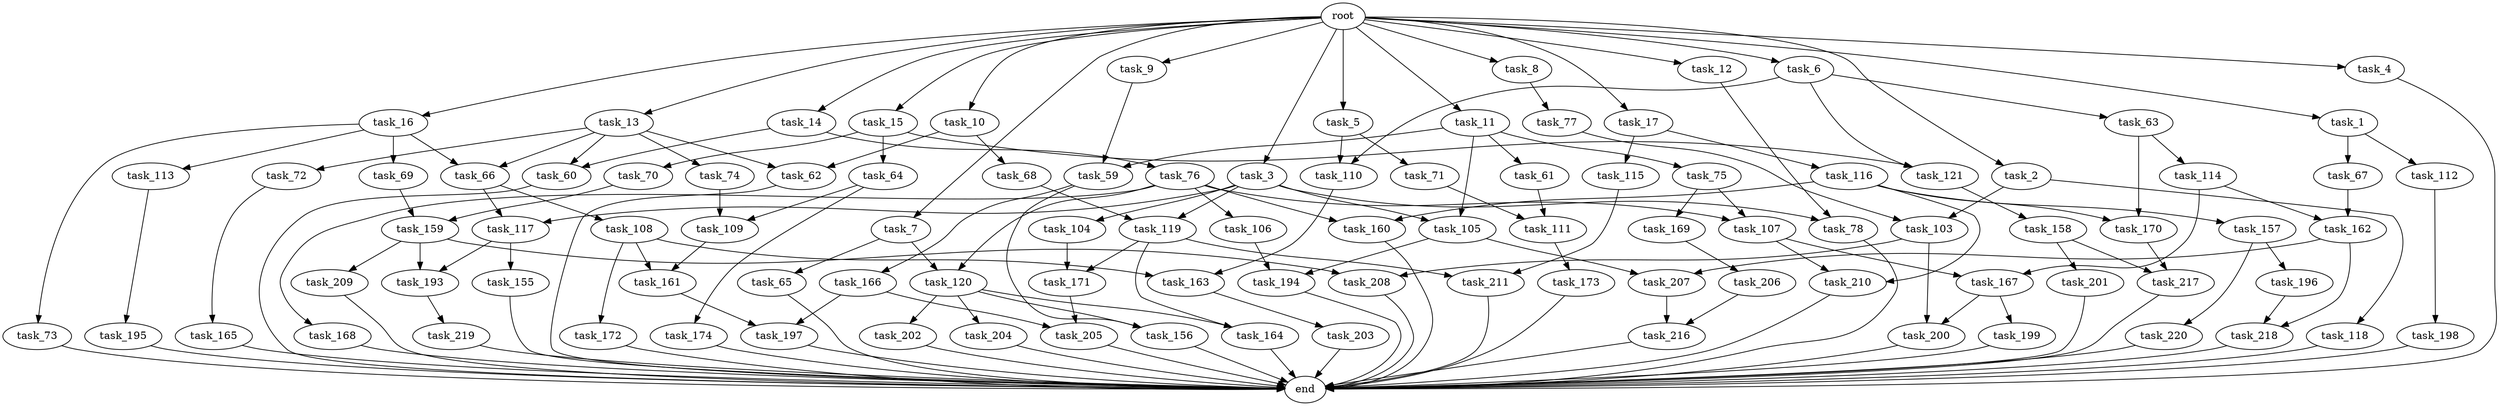 digraph G {
  task_207 [size="1116691496.960000"];
  task_16 [size="1.024000"];
  task_168 [size="420906795.008000"];
  task_155 [size="34359738.368000"];
  task_158 [size="420906795.008000"];
  task_12 [size="1.024000"];
  task_172 [size="77309411.328000"];
  task_119 [size="764504178.688000"];
  task_13 [size="1.024000"];
  task_11 [size="1.024000"];
  task_166 [size="309237645.312000"];
  task_68 [size="34359738.368000"];
  task_111 [size="627065225.216000"];
  task_117 [size="1245540515.840000"];
  task_162 [size="171798691.840000"];
  task_62 [size="171798691.840000"];
  task_219 [size="309237645.312000"];
  task_8 [size="1.024000"];
  task_1 [size="1.024000"];
  task_108 [size="695784701.952000"];
  task_156 [size="1005022347.264000"];
  task_218 [size="558345748.480000"];
  task_6 [size="1.024000"];
  task_72 [size="137438953.472000"];
  task_200 [size="1005022347.264000"];
  task_5 [size="1.024000"];
  task_63 [size="34359738.368000"];
  task_217 [size="687194767.360000"];
  root [size="0.000000"];
  task_202 [size="695784701.952000"];
  task_216 [size="455266533.376000"];
  task_104 [size="549755813.888000"];
  task_7 [size="1.024000"];
  task_74 [size="137438953.472000"];
  task_118 [size="309237645.312000"];
  task_220 [size="695784701.952000"];
  task_106 [size="420906795.008000"];
  task_157 [size="858993459.200000"];
  task_198 [size="695784701.952000"];
  task_113 [size="420906795.008000"];
  task_203 [size="137438953.472000"];
  task_115 [size="858993459.200000"];
  task_77 [size="420906795.008000"];
  task_210 [size="893353197.568000"];
  task_165 [size="309237645.312000"];
  task_209 [size="549755813.888000"];
  task_174 [size="214748364.800000"];
  task_110 [size="68719476.736000"];
  task_66 [size="558345748.480000"];
  task_4 [size="1.024000"];
  task_103 [size="343597383.680000"];
  task_173 [size="420906795.008000"];
  task_159 [size="730144440.320000"];
  task_112 [size="34359738.368000"];
  task_199 [size="309237645.312000"];
  task_65 [size="695784701.952000"];
  task_73 [size="420906795.008000"];
  task_59 [size="214748364.800000"];
  task_76 [size="309237645.312000"];
  task_167 [size="171798691.840000"];
  task_61 [size="137438953.472000"];
  task_107 [size="1279900254.208000"];
  task_208 [size="1245540515.840000"];
  task_114 [size="858993459.200000"];
  task_10 [size="1.024000"];
  task_14 [size="1.024000"];
  task_163 [size="214748364.800000"];
  task_69 [size="420906795.008000"];
  task_75 [size="137438953.472000"];
  task_64 [size="858993459.200000"];
  task_121 [size="893353197.568000"];
  task_15 [size="1.024000"];
  task_169 [size="858993459.200000"];
  end [size="0.000000"];
  task_164 [size="1116691496.960000"];
  task_211 [size="635655159.808000"];
  task_196 [size="695784701.952000"];
  task_70 [size="858993459.200000"];
  task_160 [size="1279900254.208000"];
  task_193 [size="584115552.256000"];
  task_78 [size="687194767.360000"];
  task_3 [size="1.024000"];
  task_170 [size="1717986918.400000"];
  task_71 [size="34359738.368000"];
  task_197 [size="730144440.320000"];
  task_105 [size="687194767.360000"];
  task_201 [size="137438953.472000"];
  task_194 [size="1005022347.264000"];
  task_109 [size="352187318.272000"];
  task_60 [size="446676598.784000"];
  task_9 [size="1.024000"];
  task_120 [size="1116691496.960000"];
  task_2 [size="1.024000"];
  task_67 [size="34359738.368000"];
  task_161 [size="773094113.280000"];
  task_17 [size="1.024000"];
  task_204 [size="695784701.952000"];
  task_195 [size="309237645.312000"];
  task_205 [size="1168231104.512000"];
  task_116 [size="858993459.200000"];
  task_171 [size="498216206.336000"];
  task_206 [size="77309411.328000"];

  task_207 -> task_216 [size="33554432.000000"];
  task_16 -> task_113 [size="411041792.000000"];
  task_16 -> task_66 [size="411041792.000000"];
  task_16 -> task_73 [size="411041792.000000"];
  task_16 -> task_69 [size="411041792.000000"];
  task_168 -> end [size="1.000000"];
  task_155 -> end [size="1.000000"];
  task_158 -> task_217 [size="134217728.000000"];
  task_158 -> task_201 [size="134217728.000000"];
  task_12 -> task_78 [size="134217728.000000"];
  task_172 -> end [size="1.000000"];
  task_119 -> task_164 [size="411041792.000000"];
  task_119 -> task_211 [size="411041792.000000"];
  task_119 -> task_171 [size="411041792.000000"];
  task_13 -> task_66 [size="134217728.000000"];
  task_13 -> task_74 [size="134217728.000000"];
  task_13 -> task_72 [size="134217728.000000"];
  task_13 -> task_60 [size="134217728.000000"];
  task_13 -> task_62 [size="134217728.000000"];
  task_11 -> task_61 [size="134217728.000000"];
  task_11 -> task_75 [size="134217728.000000"];
  task_11 -> task_59 [size="134217728.000000"];
  task_11 -> task_105 [size="134217728.000000"];
  task_166 -> task_205 [size="301989888.000000"];
  task_166 -> task_197 [size="301989888.000000"];
  task_68 -> task_119 [size="209715200.000000"];
  task_111 -> task_173 [size="411041792.000000"];
  task_117 -> task_193 [size="33554432.000000"];
  task_117 -> task_155 [size="33554432.000000"];
  task_162 -> task_207 [size="411041792.000000"];
  task_162 -> task_218 [size="411041792.000000"];
  task_62 -> end [size="1.000000"];
  task_219 -> end [size="1.000000"];
  task_8 -> task_77 [size="411041792.000000"];
  task_1 -> task_67 [size="33554432.000000"];
  task_1 -> task_112 [size="33554432.000000"];
  task_108 -> task_163 [size="75497472.000000"];
  task_108 -> task_161 [size="75497472.000000"];
  task_108 -> task_172 [size="75497472.000000"];
  task_156 -> end [size="1.000000"];
  task_218 -> end [size="1.000000"];
  task_6 -> task_63 [size="33554432.000000"];
  task_6 -> task_110 [size="33554432.000000"];
  task_6 -> task_121 [size="33554432.000000"];
  task_72 -> task_165 [size="301989888.000000"];
  task_200 -> end [size="1.000000"];
  task_5 -> task_71 [size="33554432.000000"];
  task_5 -> task_110 [size="33554432.000000"];
  task_63 -> task_114 [size="838860800.000000"];
  task_63 -> task_170 [size="838860800.000000"];
  task_217 -> end [size="1.000000"];
  root -> task_2 [size="1.000000"];
  root -> task_7 [size="1.000000"];
  root -> task_5 [size="1.000000"];
  root -> task_11 [size="1.000000"];
  root -> task_10 [size="1.000000"];
  root -> task_16 [size="1.000000"];
  root -> task_4 [size="1.000000"];
  root -> task_17 [size="1.000000"];
  root -> task_3 [size="1.000000"];
  root -> task_13 [size="1.000000"];
  root -> task_9 [size="1.000000"];
  root -> task_6 [size="1.000000"];
  root -> task_14 [size="1.000000"];
  root -> task_8 [size="1.000000"];
  root -> task_12 [size="1.000000"];
  root -> task_15 [size="1.000000"];
  root -> task_1 [size="1.000000"];
  task_202 -> end [size="1.000000"];
  task_216 -> end [size="1.000000"];
  task_104 -> task_171 [size="75497472.000000"];
  task_7 -> task_120 [size="679477248.000000"];
  task_7 -> task_65 [size="679477248.000000"];
  task_74 -> task_109 [size="134217728.000000"];
  task_118 -> end [size="1.000000"];
  task_220 -> end [size="1.000000"];
  task_106 -> task_194 [size="301989888.000000"];
  task_157 -> task_220 [size="679477248.000000"];
  task_157 -> task_196 [size="679477248.000000"];
  task_198 -> end [size="1.000000"];
  task_113 -> task_195 [size="301989888.000000"];
  task_203 -> end [size="1.000000"];
  task_115 -> task_211 [size="209715200.000000"];
  task_77 -> task_103 [size="33554432.000000"];
  task_210 -> end [size="1.000000"];
  task_165 -> end [size="1.000000"];
  task_209 -> end [size="1.000000"];
  task_174 -> end [size="1.000000"];
  task_110 -> task_163 [size="134217728.000000"];
  task_66 -> task_108 [size="679477248.000000"];
  task_66 -> task_117 [size="679477248.000000"];
  task_4 -> end [size="1.000000"];
  task_103 -> task_208 [size="679477248.000000"];
  task_103 -> task_200 [size="679477248.000000"];
  task_173 -> end [size="1.000000"];
  task_159 -> task_209 [size="536870912.000000"];
  task_159 -> task_193 [size="536870912.000000"];
  task_159 -> task_208 [size="536870912.000000"];
  task_112 -> task_198 [size="679477248.000000"];
  task_199 -> end [size="1.000000"];
  task_65 -> end [size="1.000000"];
  task_73 -> end [size="1.000000"];
  task_59 -> task_166 [size="301989888.000000"];
  task_59 -> task_156 [size="301989888.000000"];
  task_76 -> task_107 [size="411041792.000000"];
  task_76 -> task_120 [size="411041792.000000"];
  task_76 -> task_168 [size="411041792.000000"];
  task_76 -> task_106 [size="411041792.000000"];
  task_76 -> task_160 [size="411041792.000000"];
  task_167 -> task_200 [size="301989888.000000"];
  task_167 -> task_199 [size="301989888.000000"];
  task_61 -> task_111 [size="75497472.000000"];
  task_107 -> task_210 [size="33554432.000000"];
  task_107 -> task_167 [size="33554432.000000"];
  task_208 -> end [size="1.000000"];
  task_114 -> task_162 [size="134217728.000000"];
  task_114 -> task_167 [size="134217728.000000"];
  task_10 -> task_62 [size="33554432.000000"];
  task_10 -> task_68 [size="33554432.000000"];
  task_14 -> task_60 [size="301989888.000000"];
  task_14 -> task_76 [size="301989888.000000"];
  task_163 -> task_203 [size="134217728.000000"];
  task_69 -> task_159 [size="33554432.000000"];
  task_75 -> task_107 [size="838860800.000000"];
  task_75 -> task_169 [size="838860800.000000"];
  task_64 -> task_174 [size="209715200.000000"];
  task_64 -> task_109 [size="209715200.000000"];
  task_121 -> task_158 [size="411041792.000000"];
  task_15 -> task_70 [size="838860800.000000"];
  task_15 -> task_64 [size="838860800.000000"];
  task_15 -> task_121 [size="838860800.000000"];
  task_169 -> task_206 [size="75497472.000000"];
  task_164 -> end [size="1.000000"];
  task_211 -> end [size="1.000000"];
  task_196 -> task_218 [size="134217728.000000"];
  task_70 -> task_159 [size="679477248.000000"];
  task_160 -> end [size="1.000000"];
  task_193 -> task_219 [size="301989888.000000"];
  task_78 -> end [size="1.000000"];
  task_3 -> task_119 [size="536870912.000000"];
  task_3 -> task_78 [size="536870912.000000"];
  task_3 -> task_105 [size="536870912.000000"];
  task_3 -> task_104 [size="536870912.000000"];
  task_3 -> task_117 [size="536870912.000000"];
  task_170 -> task_217 [size="536870912.000000"];
  task_71 -> task_111 [size="536870912.000000"];
  task_197 -> end [size="1.000000"];
  task_105 -> task_207 [size="679477248.000000"];
  task_105 -> task_194 [size="679477248.000000"];
  task_201 -> end [size="1.000000"];
  task_194 -> end [size="1.000000"];
  task_109 -> task_161 [size="679477248.000000"];
  task_60 -> end [size="1.000000"];
  task_9 -> task_59 [size="75497472.000000"];
  task_120 -> task_202 [size="679477248.000000"];
  task_120 -> task_156 [size="679477248.000000"];
  task_120 -> task_204 [size="679477248.000000"];
  task_120 -> task_164 [size="679477248.000000"];
  task_2 -> task_103 [size="301989888.000000"];
  task_2 -> task_118 [size="301989888.000000"];
  task_67 -> task_162 [size="33554432.000000"];
  task_161 -> task_197 [size="411041792.000000"];
  task_17 -> task_116 [size="838860800.000000"];
  task_17 -> task_115 [size="838860800.000000"];
  task_204 -> end [size="1.000000"];
  task_195 -> end [size="1.000000"];
  task_205 -> end [size="1.000000"];
  task_116 -> task_160 [size="838860800.000000"];
  task_116 -> task_210 [size="838860800.000000"];
  task_116 -> task_157 [size="838860800.000000"];
  task_116 -> task_170 [size="838860800.000000"];
  task_171 -> task_205 [size="838860800.000000"];
  task_206 -> task_216 [size="411041792.000000"];
}

